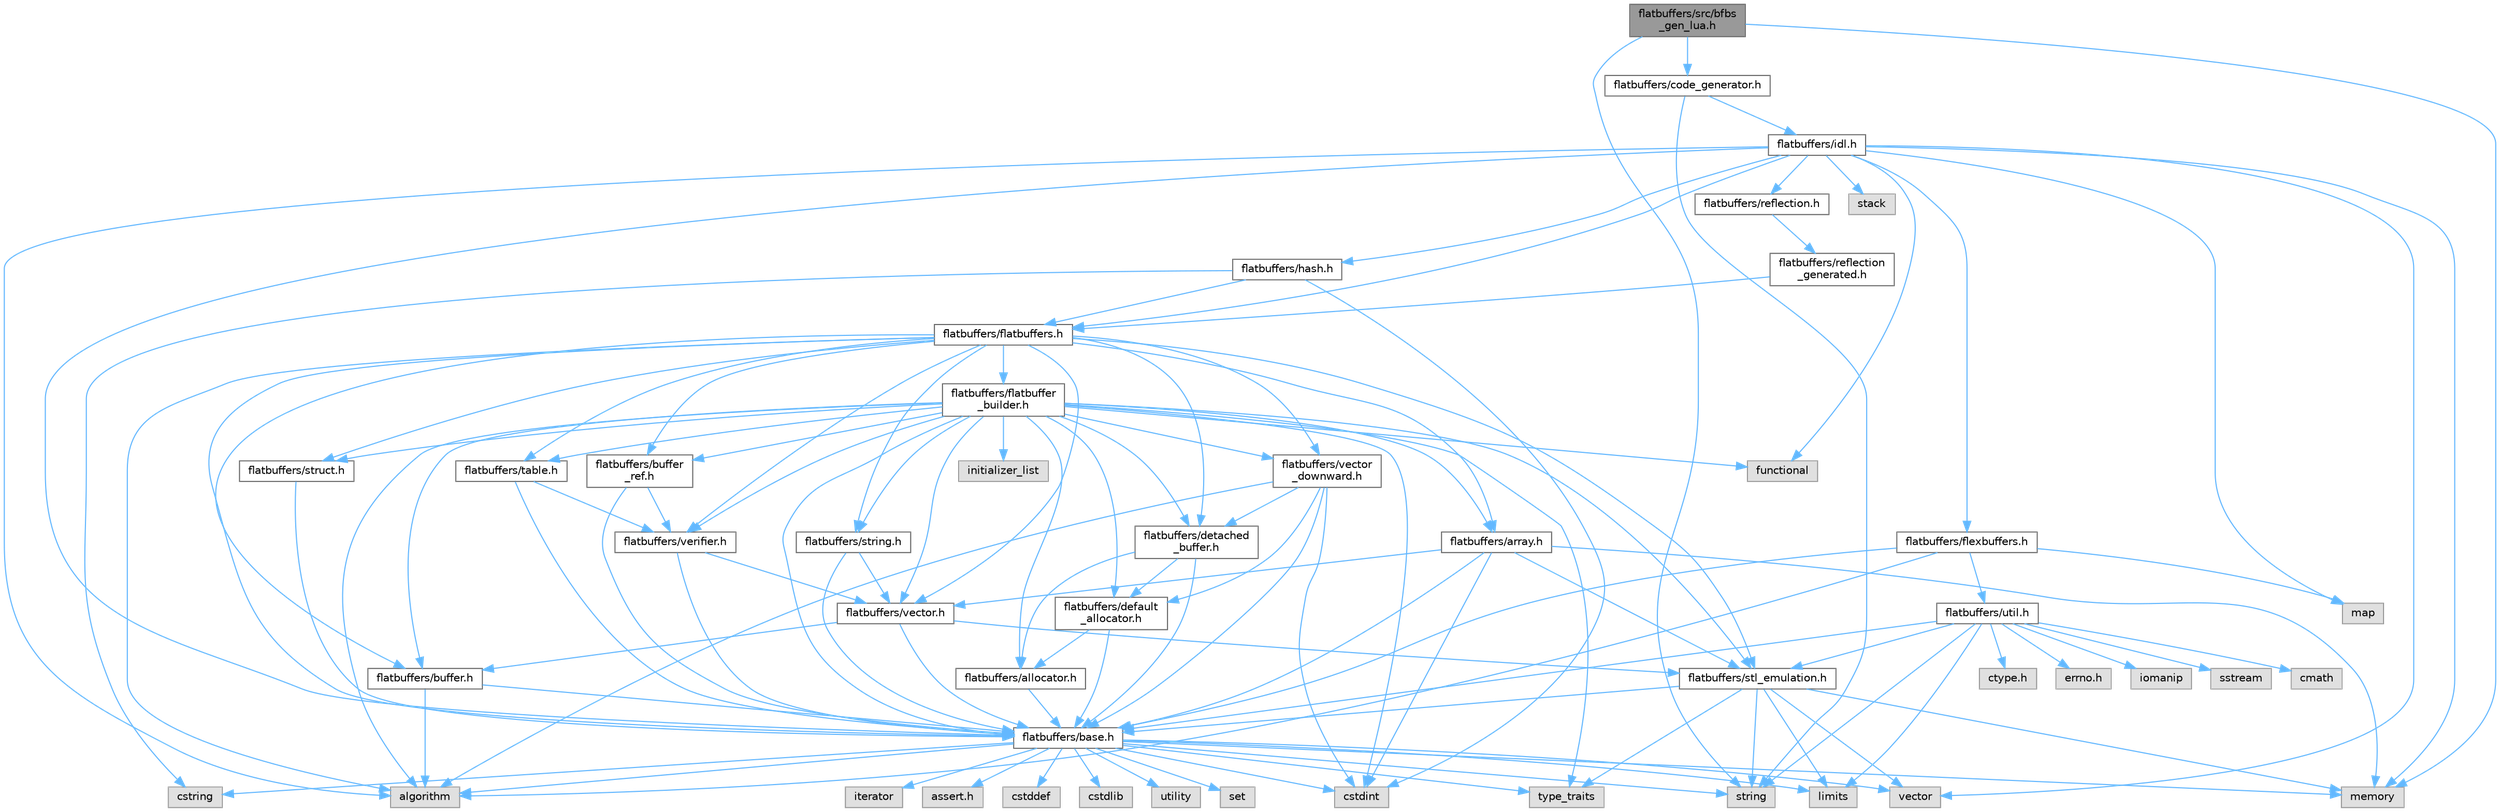 digraph "flatbuffers/src/bfbs_gen_lua.h"
{
 // LATEX_PDF_SIZE
  bgcolor="transparent";
  edge [fontname=Helvetica,fontsize=10,labelfontname=Helvetica,labelfontsize=10];
  node [fontname=Helvetica,fontsize=10,shape=box,height=0.2,width=0.4];
  Node1 [id="Node000001",label="flatbuffers/src/bfbs\l_gen_lua.h",height=0.2,width=0.4,color="gray40", fillcolor="grey60", style="filled", fontcolor="black",tooltip=" "];
  Node1 -> Node2 [id="edge118_Node000001_Node000002",color="steelblue1",style="solid",tooltip=" "];
  Node2 [id="Node000002",label="memory",height=0.2,width=0.4,color="grey60", fillcolor="#E0E0E0", style="filled",tooltip=" "];
  Node1 -> Node3 [id="edge119_Node000001_Node000003",color="steelblue1",style="solid",tooltip=" "];
  Node3 [id="Node000003",label="string",height=0.2,width=0.4,color="grey60", fillcolor="#E0E0E0", style="filled",tooltip=" "];
  Node1 -> Node4 [id="edge120_Node000001_Node000004",color="steelblue1",style="solid",tooltip=" "];
  Node4 [id="Node000004",label="flatbuffers/code_generator.h",height=0.2,width=0.4,color="grey40", fillcolor="white", style="filled",URL="$code__generator_8h.html",tooltip=" "];
  Node4 -> Node3 [id="edge121_Node000004_Node000003",color="steelblue1",style="solid",tooltip=" "];
  Node4 -> Node5 [id="edge122_Node000004_Node000005",color="steelblue1",style="solid",tooltip=" "];
  Node5 [id="Node000005",label="flatbuffers/idl.h",height=0.2,width=0.4,color="grey40", fillcolor="white", style="filled",URL="$idl_8h.html",tooltip=" "];
  Node5 -> Node6 [id="edge123_Node000005_Node000006",color="steelblue1",style="solid",tooltip=" "];
  Node6 [id="Node000006",label="algorithm",height=0.2,width=0.4,color="grey60", fillcolor="#E0E0E0", style="filled",tooltip=" "];
  Node5 -> Node7 [id="edge124_Node000005_Node000007",color="steelblue1",style="solid",tooltip=" "];
  Node7 [id="Node000007",label="functional",height=0.2,width=0.4,color="grey60", fillcolor="#E0E0E0", style="filled",tooltip=" "];
  Node5 -> Node8 [id="edge125_Node000005_Node000008",color="steelblue1",style="solid",tooltip=" "];
  Node8 [id="Node000008",label="map",height=0.2,width=0.4,color="grey60", fillcolor="#E0E0E0", style="filled",tooltip=" "];
  Node5 -> Node2 [id="edge126_Node000005_Node000002",color="steelblue1",style="solid",tooltip=" "];
  Node5 -> Node9 [id="edge127_Node000005_Node000009",color="steelblue1",style="solid",tooltip=" "];
  Node9 [id="Node000009",label="stack",height=0.2,width=0.4,color="grey60", fillcolor="#E0E0E0", style="filled",tooltip=" "];
  Node5 -> Node10 [id="edge128_Node000005_Node000010",color="steelblue1",style="solid",tooltip=" "];
  Node10 [id="Node000010",label="vector",height=0.2,width=0.4,color="grey60", fillcolor="#E0E0E0", style="filled",tooltip=" "];
  Node5 -> Node11 [id="edge129_Node000005_Node000011",color="steelblue1",style="solid",tooltip=" "];
  Node11 [id="Node000011",label="flatbuffers/base.h",height=0.2,width=0.4,color="grey40", fillcolor="white", style="filled",URL="$base_8h.html",tooltip=" "];
  Node11 -> Node12 [id="edge130_Node000011_Node000012",color="steelblue1",style="solid",tooltip=" "];
  Node12 [id="Node000012",label="assert.h",height=0.2,width=0.4,color="grey60", fillcolor="#E0E0E0", style="filled",tooltip=" "];
  Node11 -> Node13 [id="edge131_Node000011_Node000013",color="steelblue1",style="solid",tooltip=" "];
  Node13 [id="Node000013",label="cstdint",height=0.2,width=0.4,color="grey60", fillcolor="#E0E0E0", style="filled",tooltip=" "];
  Node11 -> Node14 [id="edge132_Node000011_Node000014",color="steelblue1",style="solid",tooltip=" "];
  Node14 [id="Node000014",label="cstddef",height=0.2,width=0.4,color="grey60", fillcolor="#E0E0E0", style="filled",tooltip=" "];
  Node11 -> Node15 [id="edge133_Node000011_Node000015",color="steelblue1",style="solid",tooltip=" "];
  Node15 [id="Node000015",label="cstdlib",height=0.2,width=0.4,color="grey60", fillcolor="#E0E0E0", style="filled",tooltip=" "];
  Node11 -> Node16 [id="edge134_Node000011_Node000016",color="steelblue1",style="solid",tooltip=" "];
  Node16 [id="Node000016",label="cstring",height=0.2,width=0.4,color="grey60", fillcolor="#E0E0E0", style="filled",tooltip=" "];
  Node11 -> Node17 [id="edge135_Node000011_Node000017",color="steelblue1",style="solid",tooltip=" "];
  Node17 [id="Node000017",label="utility",height=0.2,width=0.4,color="grey60", fillcolor="#E0E0E0", style="filled",tooltip=" "];
  Node11 -> Node3 [id="edge136_Node000011_Node000003",color="steelblue1",style="solid",tooltip=" "];
  Node11 -> Node18 [id="edge137_Node000011_Node000018",color="steelblue1",style="solid",tooltip=" "];
  Node18 [id="Node000018",label="type_traits",height=0.2,width=0.4,color="grey60", fillcolor="#E0E0E0", style="filled",tooltip=" "];
  Node11 -> Node10 [id="edge138_Node000011_Node000010",color="steelblue1",style="solid",tooltip=" "];
  Node11 -> Node19 [id="edge139_Node000011_Node000019",color="steelblue1",style="solid",tooltip=" "];
  Node19 [id="Node000019",label="set",height=0.2,width=0.4,color="grey60", fillcolor="#E0E0E0", style="filled",tooltip=" "];
  Node11 -> Node6 [id="edge140_Node000011_Node000006",color="steelblue1",style="solid",tooltip=" "];
  Node11 -> Node20 [id="edge141_Node000011_Node000020",color="steelblue1",style="solid",tooltip=" "];
  Node20 [id="Node000020",label="limits",height=0.2,width=0.4,color="grey60", fillcolor="#E0E0E0", style="filled",tooltip=" "];
  Node11 -> Node21 [id="edge142_Node000011_Node000021",color="steelblue1",style="solid",tooltip=" "];
  Node21 [id="Node000021",label="iterator",height=0.2,width=0.4,color="grey60", fillcolor="#E0E0E0", style="filled",tooltip=" "];
  Node11 -> Node2 [id="edge143_Node000011_Node000002",color="steelblue1",style="solid",tooltip=" "];
  Node5 -> Node22 [id="edge144_Node000005_Node000022",color="steelblue1",style="solid",tooltip=" "];
  Node22 [id="Node000022",label="flatbuffers/flatbuffers.h",height=0.2,width=0.4,color="grey40", fillcolor="white", style="filled",URL="$flatbuffers_8h.html",tooltip=" "];
  Node22 -> Node6 [id="edge145_Node000022_Node000006",color="steelblue1",style="solid",tooltip=" "];
  Node22 -> Node23 [id="edge146_Node000022_Node000023",color="steelblue1",style="solid",tooltip=" "];
  Node23 [id="Node000023",label="flatbuffers/array.h",height=0.2,width=0.4,color="grey40", fillcolor="white", style="filled",URL="$array_8h.html",tooltip=" "];
  Node23 -> Node13 [id="edge147_Node000023_Node000013",color="steelblue1",style="solid",tooltip=" "];
  Node23 -> Node2 [id="edge148_Node000023_Node000002",color="steelblue1",style="solid",tooltip=" "];
  Node23 -> Node11 [id="edge149_Node000023_Node000011",color="steelblue1",style="solid",tooltip=" "];
  Node23 -> Node24 [id="edge150_Node000023_Node000024",color="steelblue1",style="solid",tooltip=" "];
  Node24 [id="Node000024",label="flatbuffers/stl_emulation.h",height=0.2,width=0.4,color="grey40", fillcolor="white", style="filled",URL="$stl__emulation_8h.html",tooltip=" "];
  Node24 -> Node11 [id="edge151_Node000024_Node000011",color="steelblue1",style="solid",tooltip=" "];
  Node24 -> Node3 [id="edge152_Node000024_Node000003",color="steelblue1",style="solid",tooltip=" "];
  Node24 -> Node18 [id="edge153_Node000024_Node000018",color="steelblue1",style="solid",tooltip=" "];
  Node24 -> Node10 [id="edge154_Node000024_Node000010",color="steelblue1",style="solid",tooltip=" "];
  Node24 -> Node2 [id="edge155_Node000024_Node000002",color="steelblue1",style="solid",tooltip=" "];
  Node24 -> Node20 [id="edge156_Node000024_Node000020",color="steelblue1",style="solid",tooltip=" "];
  Node23 -> Node25 [id="edge157_Node000023_Node000025",color="steelblue1",style="solid",tooltip=" "];
  Node25 [id="Node000025",label="flatbuffers/vector.h",height=0.2,width=0.4,color="grey40", fillcolor="white", style="filled",URL="$vector_8h.html",tooltip=" "];
  Node25 -> Node11 [id="edge158_Node000025_Node000011",color="steelblue1",style="solid",tooltip=" "];
  Node25 -> Node26 [id="edge159_Node000025_Node000026",color="steelblue1",style="solid",tooltip=" "];
  Node26 [id="Node000026",label="flatbuffers/buffer.h",height=0.2,width=0.4,color="grey40", fillcolor="white", style="filled",URL="$buffer_8h.html",tooltip=" "];
  Node26 -> Node6 [id="edge160_Node000026_Node000006",color="steelblue1",style="solid",tooltip=" "];
  Node26 -> Node11 [id="edge161_Node000026_Node000011",color="steelblue1",style="solid",tooltip=" "];
  Node25 -> Node24 [id="edge162_Node000025_Node000024",color="steelblue1",style="solid",tooltip=" "];
  Node22 -> Node11 [id="edge163_Node000022_Node000011",color="steelblue1",style="solid",tooltip=" "];
  Node22 -> Node26 [id="edge164_Node000022_Node000026",color="steelblue1",style="solid",tooltip=" "];
  Node22 -> Node27 [id="edge165_Node000022_Node000027",color="steelblue1",style="solid",tooltip=" "];
  Node27 [id="Node000027",label="flatbuffers/buffer\l_ref.h",height=0.2,width=0.4,color="grey40", fillcolor="white", style="filled",URL="$buffer__ref_8h.html",tooltip=" "];
  Node27 -> Node11 [id="edge166_Node000027_Node000011",color="steelblue1",style="solid",tooltip=" "];
  Node27 -> Node28 [id="edge167_Node000027_Node000028",color="steelblue1",style="solid",tooltip=" "];
  Node28 [id="Node000028",label="flatbuffers/verifier.h",height=0.2,width=0.4,color="grey40", fillcolor="white", style="filled",URL="$verifier_8h.html",tooltip=" "];
  Node28 -> Node11 [id="edge168_Node000028_Node000011",color="steelblue1",style="solid",tooltip=" "];
  Node28 -> Node25 [id="edge169_Node000028_Node000025",color="steelblue1",style="solid",tooltip=" "];
  Node22 -> Node29 [id="edge170_Node000022_Node000029",color="steelblue1",style="solid",tooltip=" "];
  Node29 [id="Node000029",label="flatbuffers/detached\l_buffer.h",height=0.2,width=0.4,color="grey40", fillcolor="white", style="filled",URL="$detached__buffer_8h.html",tooltip=" "];
  Node29 -> Node30 [id="edge171_Node000029_Node000030",color="steelblue1",style="solid",tooltip=" "];
  Node30 [id="Node000030",label="flatbuffers/allocator.h",height=0.2,width=0.4,color="grey40", fillcolor="white", style="filled",URL="$allocator_8h.html",tooltip=" "];
  Node30 -> Node11 [id="edge172_Node000030_Node000011",color="steelblue1",style="solid",tooltip=" "];
  Node29 -> Node11 [id="edge173_Node000029_Node000011",color="steelblue1",style="solid",tooltip=" "];
  Node29 -> Node31 [id="edge174_Node000029_Node000031",color="steelblue1",style="solid",tooltip=" "];
  Node31 [id="Node000031",label="flatbuffers/default\l_allocator.h",height=0.2,width=0.4,color="grey40", fillcolor="white", style="filled",URL="$default__allocator_8h.html",tooltip=" "];
  Node31 -> Node30 [id="edge175_Node000031_Node000030",color="steelblue1",style="solid",tooltip=" "];
  Node31 -> Node11 [id="edge176_Node000031_Node000011",color="steelblue1",style="solid",tooltip=" "];
  Node22 -> Node32 [id="edge177_Node000022_Node000032",color="steelblue1",style="solid",tooltip=" "];
  Node32 [id="Node000032",label="flatbuffers/flatbuffer\l_builder.h",height=0.2,width=0.4,color="grey40", fillcolor="white", style="filled",URL="$flatbuffer__builder_8h.html",tooltip=" "];
  Node32 -> Node6 [id="edge178_Node000032_Node000006",color="steelblue1",style="solid",tooltip=" "];
  Node32 -> Node13 [id="edge179_Node000032_Node000013",color="steelblue1",style="solid",tooltip=" "];
  Node32 -> Node7 [id="edge180_Node000032_Node000007",color="steelblue1",style="solid",tooltip=" "];
  Node32 -> Node33 [id="edge181_Node000032_Node000033",color="steelblue1",style="solid",tooltip=" "];
  Node33 [id="Node000033",label="initializer_list",height=0.2,width=0.4,color="grey60", fillcolor="#E0E0E0", style="filled",tooltip=" "];
  Node32 -> Node18 [id="edge182_Node000032_Node000018",color="steelblue1",style="solid",tooltip=" "];
  Node32 -> Node30 [id="edge183_Node000032_Node000030",color="steelblue1",style="solid",tooltip=" "];
  Node32 -> Node23 [id="edge184_Node000032_Node000023",color="steelblue1",style="solid",tooltip=" "];
  Node32 -> Node11 [id="edge185_Node000032_Node000011",color="steelblue1",style="solid",tooltip=" "];
  Node32 -> Node26 [id="edge186_Node000032_Node000026",color="steelblue1",style="solid",tooltip=" "];
  Node32 -> Node27 [id="edge187_Node000032_Node000027",color="steelblue1",style="solid",tooltip=" "];
  Node32 -> Node31 [id="edge188_Node000032_Node000031",color="steelblue1",style="solid",tooltip=" "];
  Node32 -> Node29 [id="edge189_Node000032_Node000029",color="steelblue1",style="solid",tooltip=" "];
  Node32 -> Node24 [id="edge190_Node000032_Node000024",color="steelblue1",style="solid",tooltip=" "];
  Node32 -> Node34 [id="edge191_Node000032_Node000034",color="steelblue1",style="solid",tooltip=" "];
  Node34 [id="Node000034",label="flatbuffers/string.h",height=0.2,width=0.4,color="grey40", fillcolor="white", style="filled",URL="$string_8h.html",tooltip=" "];
  Node34 -> Node11 [id="edge192_Node000034_Node000011",color="steelblue1",style="solid",tooltip=" "];
  Node34 -> Node25 [id="edge193_Node000034_Node000025",color="steelblue1",style="solid",tooltip=" "];
  Node32 -> Node35 [id="edge194_Node000032_Node000035",color="steelblue1",style="solid",tooltip=" "];
  Node35 [id="Node000035",label="flatbuffers/struct.h",height=0.2,width=0.4,color="grey40", fillcolor="white", style="filled",URL="$struct_8h.html",tooltip=" "];
  Node35 -> Node11 [id="edge195_Node000035_Node000011",color="steelblue1",style="solid",tooltip=" "];
  Node32 -> Node36 [id="edge196_Node000032_Node000036",color="steelblue1",style="solid",tooltip=" "];
  Node36 [id="Node000036",label="flatbuffers/table.h",height=0.2,width=0.4,color="grey40", fillcolor="white", style="filled",URL="$table_8h.html",tooltip=" "];
  Node36 -> Node11 [id="edge197_Node000036_Node000011",color="steelblue1",style="solid",tooltip=" "];
  Node36 -> Node28 [id="edge198_Node000036_Node000028",color="steelblue1",style="solid",tooltip=" "];
  Node32 -> Node25 [id="edge199_Node000032_Node000025",color="steelblue1",style="solid",tooltip=" "];
  Node32 -> Node37 [id="edge200_Node000032_Node000037",color="steelblue1",style="solid",tooltip=" "];
  Node37 [id="Node000037",label="flatbuffers/vector\l_downward.h",height=0.2,width=0.4,color="grey40", fillcolor="white", style="filled",URL="$vector__downward_8h.html",tooltip=" "];
  Node37 -> Node6 [id="edge201_Node000037_Node000006",color="steelblue1",style="solid",tooltip=" "];
  Node37 -> Node13 [id="edge202_Node000037_Node000013",color="steelblue1",style="solid",tooltip=" "];
  Node37 -> Node11 [id="edge203_Node000037_Node000011",color="steelblue1",style="solid",tooltip=" "];
  Node37 -> Node31 [id="edge204_Node000037_Node000031",color="steelblue1",style="solid",tooltip=" "];
  Node37 -> Node29 [id="edge205_Node000037_Node000029",color="steelblue1",style="solid",tooltip=" "];
  Node32 -> Node28 [id="edge206_Node000032_Node000028",color="steelblue1",style="solid",tooltip=" "];
  Node22 -> Node24 [id="edge207_Node000022_Node000024",color="steelblue1",style="solid",tooltip=" "];
  Node22 -> Node34 [id="edge208_Node000022_Node000034",color="steelblue1",style="solid",tooltip=" "];
  Node22 -> Node35 [id="edge209_Node000022_Node000035",color="steelblue1",style="solid",tooltip=" "];
  Node22 -> Node36 [id="edge210_Node000022_Node000036",color="steelblue1",style="solid",tooltip=" "];
  Node22 -> Node25 [id="edge211_Node000022_Node000025",color="steelblue1",style="solid",tooltip=" "];
  Node22 -> Node37 [id="edge212_Node000022_Node000037",color="steelblue1",style="solid",tooltip=" "];
  Node22 -> Node28 [id="edge213_Node000022_Node000028",color="steelblue1",style="solid",tooltip=" "];
  Node5 -> Node38 [id="edge214_Node000005_Node000038",color="steelblue1",style="solid",tooltip=" "];
  Node38 [id="Node000038",label="flatbuffers/flexbuffers.h",height=0.2,width=0.4,color="grey40", fillcolor="white", style="filled",URL="$flexbuffers_8h.html",tooltip=" "];
  Node38 -> Node6 [id="edge215_Node000038_Node000006",color="steelblue1",style="solid",tooltip=" "];
  Node38 -> Node8 [id="edge216_Node000038_Node000008",color="steelblue1",style="solid",tooltip=" "];
  Node38 -> Node11 [id="edge217_Node000038_Node000011",color="steelblue1",style="solid",tooltip=" "];
  Node38 -> Node39 [id="edge218_Node000038_Node000039",color="steelblue1",style="solid",tooltip=" "];
  Node39 [id="Node000039",label="flatbuffers/util.h",height=0.2,width=0.4,color="grey40", fillcolor="white", style="filled",URL="$util_8h.html",tooltip=" "];
  Node39 -> Node40 [id="edge219_Node000039_Node000040",color="steelblue1",style="solid",tooltip=" "];
  Node40 [id="Node000040",label="ctype.h",height=0.2,width=0.4,color="grey60", fillcolor="#E0E0E0", style="filled",tooltip=" "];
  Node39 -> Node41 [id="edge220_Node000039_Node000041",color="steelblue1",style="solid",tooltip=" "];
  Node41 [id="Node000041",label="errno.h",height=0.2,width=0.4,color="grey60", fillcolor="#E0E0E0", style="filled",tooltip=" "];
  Node39 -> Node11 [id="edge221_Node000039_Node000011",color="steelblue1",style="solid",tooltip=" "];
  Node39 -> Node24 [id="edge222_Node000039_Node000024",color="steelblue1",style="solid",tooltip=" "];
  Node39 -> Node42 [id="edge223_Node000039_Node000042",color="steelblue1",style="solid",tooltip=" "];
  Node42 [id="Node000042",label="iomanip",height=0.2,width=0.4,color="grey60", fillcolor="#E0E0E0", style="filled",tooltip=" "];
  Node39 -> Node43 [id="edge224_Node000039_Node000043",color="steelblue1",style="solid",tooltip=" "];
  Node43 [id="Node000043",label="sstream",height=0.2,width=0.4,color="grey60", fillcolor="#E0E0E0", style="filled",tooltip=" "];
  Node39 -> Node44 [id="edge225_Node000039_Node000044",color="steelblue1",style="solid",tooltip=" "];
  Node44 [id="Node000044",label="cmath",height=0.2,width=0.4,color="grey60", fillcolor="#E0E0E0", style="filled",tooltip=" "];
  Node39 -> Node20 [id="edge226_Node000039_Node000020",color="steelblue1",style="solid",tooltip=" "];
  Node39 -> Node3 [id="edge227_Node000039_Node000003",color="steelblue1",style="solid",tooltip=" "];
  Node5 -> Node45 [id="edge228_Node000005_Node000045",color="steelblue1",style="solid",tooltip=" "];
  Node45 [id="Node000045",label="flatbuffers/hash.h",height=0.2,width=0.4,color="grey40", fillcolor="white", style="filled",URL="$hash_8h.html",tooltip=" "];
  Node45 -> Node13 [id="edge229_Node000045_Node000013",color="steelblue1",style="solid",tooltip=" "];
  Node45 -> Node16 [id="edge230_Node000045_Node000016",color="steelblue1",style="solid",tooltip=" "];
  Node45 -> Node22 [id="edge231_Node000045_Node000022",color="steelblue1",style="solid",tooltip=" "];
  Node5 -> Node46 [id="edge232_Node000005_Node000046",color="steelblue1",style="solid",tooltip=" "];
  Node46 [id="Node000046",label="flatbuffers/reflection.h",height=0.2,width=0.4,color="grey40", fillcolor="white", style="filled",URL="$reflection_8h.html",tooltip=" "];
  Node46 -> Node47 [id="edge233_Node000046_Node000047",color="steelblue1",style="solid",tooltip=" "];
  Node47 [id="Node000047",label="flatbuffers/reflection\l_generated.h",height=0.2,width=0.4,color="grey40", fillcolor="white", style="filled",URL="$reflection__generated_8h.html",tooltip=" "];
  Node47 -> Node22 [id="edge234_Node000047_Node000022",color="steelblue1",style="solid",tooltip=" "];
}
